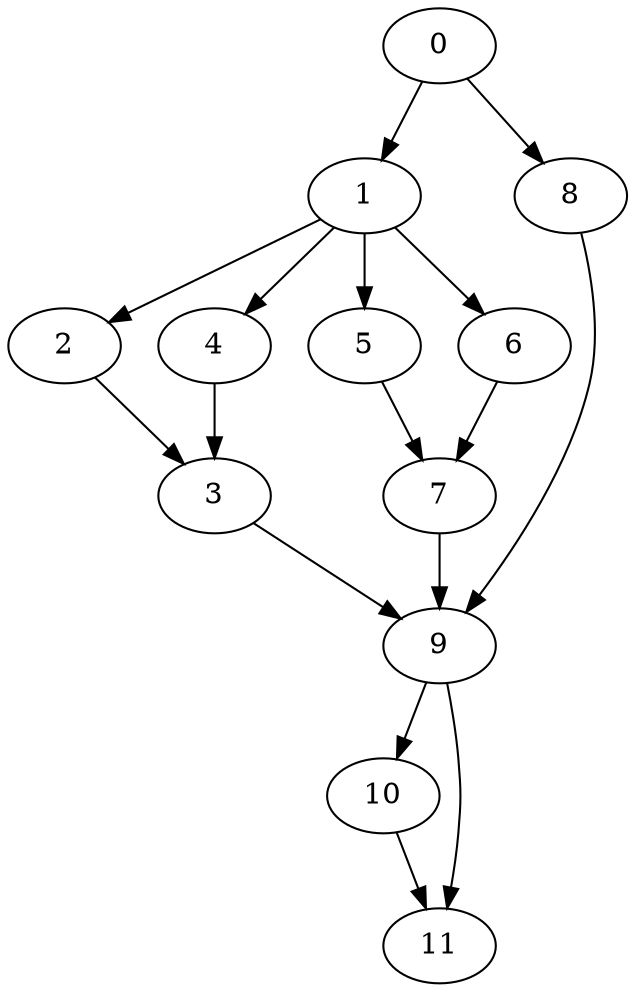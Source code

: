 digraph {
	0
	1
	2
	3
	4
	5
	6
	7
	8
	9
	10
	11
	9 -> 10
	0 -> 1
	1 -> 2
	1 -> 5
	1 -> 6
	0 -> 8
	3 -> 9
	7 -> 9
	8 -> 9
	9 -> 11
	10 -> 11
	2 -> 3
	4 -> 3
	1 -> 4
	5 -> 7
	6 -> 7
}
